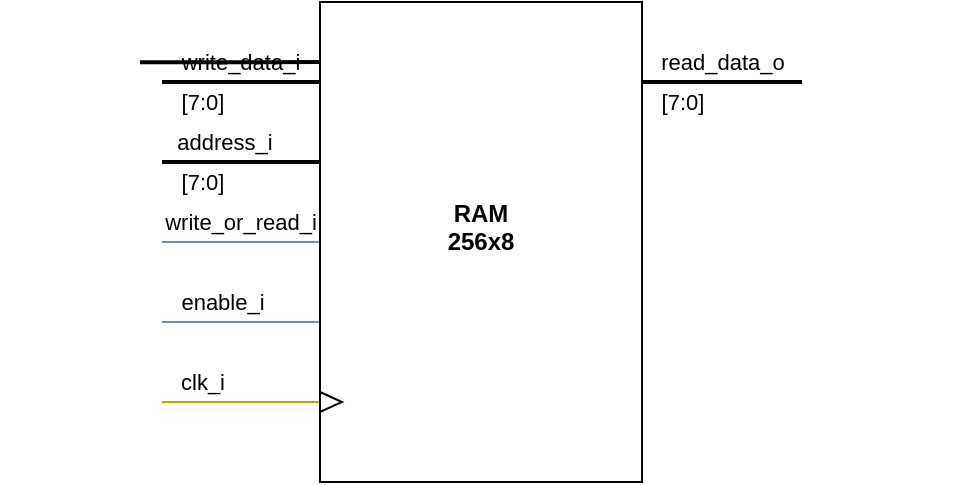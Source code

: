 <mxfile version="13.0.3" type="device"><diagram id="xGjyIHHVVRNdjGap7BGh" name="Page-1"><mxGraphModel dx="1278" dy="948" grid="1" gridSize="10" guides="1" tooltips="1" connect="1" arrows="1" fold="1" page="1" pageScale="1" pageWidth="827" pageHeight="1169" math="0" shadow="0"><root><mxCell id="0"/><mxCell id="1" parent="0"/><mxCell id="hwI3erkR3ALxuFnu50Qr-1" style="edgeStyle=orthogonalEdgeStyle;rounded=0;orthogonalLoop=1;jettySize=auto;html=1;endArrow=none;endFill=0;strokeWidth=2;" parent="1" source="uYdMuBHs_7NkCrv3rmJm-2" edge="1"><mxGeometry relative="1" as="geometry"><mxPoint x="520" y="360" as="targetPoint"/><Array as="points"><mxPoint x="520" y="360"/></Array><mxPoint x="440.0" y="350" as="sourcePoint"/></mxGeometry></mxCell><mxCell id="qNKLzeBg50scG-do6ZlO-1" value="&lt;div style=&quot;&quot;&gt;read_data_o&lt;/div&gt;" style="edgeLabel;html=1;align=center;verticalAlign=middle;resizable=0;points=[];labelBackgroundColor=none;" parent="hwI3erkR3ALxuFnu50Qr-1" vertex="1" connectable="0"><mxGeometry x="0.001" y="13" relative="1" as="geometry"><mxPoint y="3" as="offset"/></mxGeometry></mxCell><mxCell id="qNKLzeBg50scG-do6ZlO-2" value="&lt;span style=&quot;&quot;&gt;[7:0]&lt;/span&gt;" style="edgeLabel;html=1;align=center;verticalAlign=middle;resizable=0;points=[];labelBackgroundColor=none;" parent="hwI3erkR3ALxuFnu50Qr-1" vertex="1" connectable="0"><mxGeometry x="0.001" y="-28" relative="1" as="geometry"><mxPoint x="-20" y="-18" as="offset"/></mxGeometry></mxCell><mxCell id="qNKLzeBg50scG-do6ZlO-3" style="edgeStyle=orthogonalEdgeStyle;rounded=0;orthogonalLoop=1;jettySize=auto;html=1;strokeWidth=2;endArrow=none;endFill=0;" parent="1" source="uYdMuBHs_7NkCrv3rmJm-2" edge="1"><mxGeometry relative="1" as="geometry"><mxPoint x="200" y="360" as="targetPoint"/><Array as="points"><mxPoint x="200" y="360"/></Array></mxGeometry></mxCell><mxCell id="qNKLzeBg50scG-do6ZlO-4" value="&lt;div style=&quot;&quot;&gt;write_data_i&lt;/div&gt;" style="edgeLabel;html=1;align=center;verticalAlign=middle;resizable=0;points=[];labelBackgroundColor=none;" parent="qNKLzeBg50scG-do6ZlO-3" vertex="1" connectable="0"><mxGeometry x="0.707" y="1" relative="1" as="geometry"><mxPoint x="27.43" y="-11.03" as="offset"/></mxGeometry></mxCell><mxCell id="qNKLzeBg50scG-do6ZlO-5" value="&lt;span style=&quot;&quot;&gt;[7:0]&lt;/span&gt;" style="edgeLabel;html=1;align=center;verticalAlign=middle;resizable=0;points=[];labelBackgroundColor=none;" parent="qNKLzeBg50scG-do6ZlO-3" vertex="1" connectable="0"><mxGeometry x="0.794" relative="1" as="geometry"><mxPoint x="11.86" y="9.97" as="offset"/></mxGeometry></mxCell><mxCell id="qNKLzeBg50scG-do6ZlO-6" style="edgeStyle=orthogonalEdgeStyle;rounded=0;orthogonalLoop=1;jettySize=auto;html=1;endArrow=none;endFill=0;strokeWidth=2;" parent="1" source="uYdMuBHs_7NkCrv3rmJm-2" edge="1"><mxGeometry relative="1" as="geometry"><mxPoint x="200" y="400" as="targetPoint"/><Array as="points"><mxPoint x="260" y="400"/><mxPoint x="260" y="400"/></Array></mxGeometry></mxCell><mxCell id="qNKLzeBg50scG-do6ZlO-7" value="&lt;div style=&quot;&quot;&gt;address_i&lt;/div&gt;" style="edgeLabel;html=1;align=center;verticalAlign=middle;resizable=0;points=[];labelBackgroundColor=none;" parent="qNKLzeBg50scG-do6ZlO-6" vertex="1" connectable="0"><mxGeometry x="0.23" relative="1" as="geometry"><mxPoint y="-10.01" as="offset"/></mxGeometry></mxCell><mxCell id="qNKLzeBg50scG-do6ZlO-8" value="&lt;span style=&quot;&quot;&gt;[7:0]&lt;/span&gt;" style="edgeLabel;html=1;align=center;verticalAlign=middle;resizable=0;points=[];labelBackgroundColor=none;" parent="qNKLzeBg50scG-do6ZlO-6" vertex="1" connectable="0"><mxGeometry x="0.693" y="-2" relative="1" as="geometry"><mxPoint x="7.86" y="11.99" as="offset"/></mxGeometry></mxCell><mxCell id="qNKLzeBg50scG-do6ZlO-9" style="edgeStyle=orthogonalEdgeStyle;rounded=0;orthogonalLoop=1;jettySize=auto;html=1;endArrow=none;endFill=0;strokeWidth=1;fillColor=#dae8fc;strokeColor=#6c8ebf;" parent="1" source="uYdMuBHs_7NkCrv3rmJm-2" edge="1"><mxGeometry relative="1" as="geometry"><mxPoint x="200" y="440" as="targetPoint"/><Array as="points"><mxPoint x="260" y="440"/><mxPoint x="260" y="440"/></Array></mxGeometry></mxCell><mxCell id="qNKLzeBg50scG-do6ZlO-10" value="&lt;span style=&quot;&quot;&gt;write_or_read_i&lt;/span&gt;" style="edgeLabel;html=1;align=center;verticalAlign=middle;resizable=0;points=[];labelBackgroundColor=none;" parent="qNKLzeBg50scG-do6ZlO-9" vertex="1" connectable="0"><mxGeometry x="0.287" y="-1" relative="1" as="geometry"><mxPoint x="10.86" y="-9" as="offset"/></mxGeometry></mxCell><mxCell id="qNKLzeBg50scG-do6ZlO-11" style="edgeStyle=orthogonalEdgeStyle;rounded=0;orthogonalLoop=1;jettySize=auto;html=1;endArrow=none;endFill=0;strokeWidth=1;fillColor=#dae8fc;strokeColor=#6c8ebf;" parent="1" source="uYdMuBHs_7NkCrv3rmJm-2" edge="1"><mxGeometry relative="1" as="geometry"><mxPoint x="200" y="480" as="targetPoint"/><Array as="points"><mxPoint x="200" y="480"/></Array></mxGeometry></mxCell><mxCell id="qNKLzeBg50scG-do6ZlO-12" value="&lt;span style=&quot;&quot;&gt;enable_i&lt;/span&gt;" style="edgeLabel;html=1;align=center;verticalAlign=middle;resizable=0;points=[];labelBackgroundColor=none;" parent="qNKLzeBg50scG-do6ZlO-11" vertex="1" connectable="0"><mxGeometry x="0.707" relative="1" as="geometry"><mxPoint x="18.43" y="-10.03" as="offset"/></mxGeometry></mxCell><mxCell id="qNKLzeBg50scG-do6ZlO-13" style="edgeStyle=orthogonalEdgeStyle;rounded=0;orthogonalLoop=1;jettySize=auto;html=1;endArrow=none;endFill=0;strokeWidth=1;fillColor=#ffe6cc;strokeColor=#d79b00;" parent="1" source="uYdMuBHs_7NkCrv3rmJm-2" edge="1"><mxGeometry relative="1" as="geometry"><mxPoint x="200" y="520" as="targetPoint"/><Array as="points"><mxPoint x="260" y="520"/><mxPoint x="260" y="520"/></Array></mxGeometry></mxCell><mxCell id="qNKLzeBg50scG-do6ZlO-15" value="clk_i" style="edgeLabel;html=1;align=center;verticalAlign=middle;resizable=0;points=[];labelBackgroundColor=none;" parent="qNKLzeBg50scG-do6ZlO-13" vertex="1" connectable="0"><mxGeometry x="0.779" y="-3" relative="1" as="geometry"><mxPoint x="11.28" y="-7" as="offset"/></mxGeometry></mxCell><mxCell id="uYdMuBHs_7NkCrv3rmJm-2" value="&lt;b&gt;RAM&lt;/b&gt;&lt;div&gt;&lt;b&gt;256x8&lt;/b&gt;&lt;/div&gt;&lt;div&gt;&lt;b&gt;&lt;br&gt;&lt;/b&gt;&lt;/div&gt;" style="rounded=0;whiteSpace=wrap;html=1;" parent="1" vertex="1"><mxGeometry x="279" y="320" width="161" height="240" as="geometry"/></mxCell><mxCell id="uYdMuBHs_7NkCrv3rmJm-33" value="" style="endArrow=none;html=1;rounded=0;labelBackgroundColor=none;startSize=8;endSize=8;strokeColor=default;strokeWidth=2;jumpSize=8;entryX=0;entryY=0.071;entryDx=0;entryDy=0;entryPerimeter=0;" parent="1" edge="1"><mxGeometry width="50" height="50" relative="1" as="geometry"><mxPoint x="189" y="350.18" as="sourcePoint"/><mxPoint x="279" y="350.0" as="targetPoint"/></mxGeometry></mxCell><mxCell id="qNKLzeBg50scG-do6ZlO-14" value="" style="triangle;whiteSpace=wrap;html=1;" parent="1" vertex="1"><mxGeometry x="279" y="515" width="11" height="10" as="geometry"/></mxCell><mxCell id="qNKLzeBg50scG-do6ZlO-16" value="" style="rounded=0;whiteSpace=wrap;html=1;fillColor=none;strokeColor=none;" parent="1" vertex="1"><mxGeometry x="119.5" y="320" width="480" height="40" as="geometry"/></mxCell></root></mxGraphModel></diagram></mxfile>